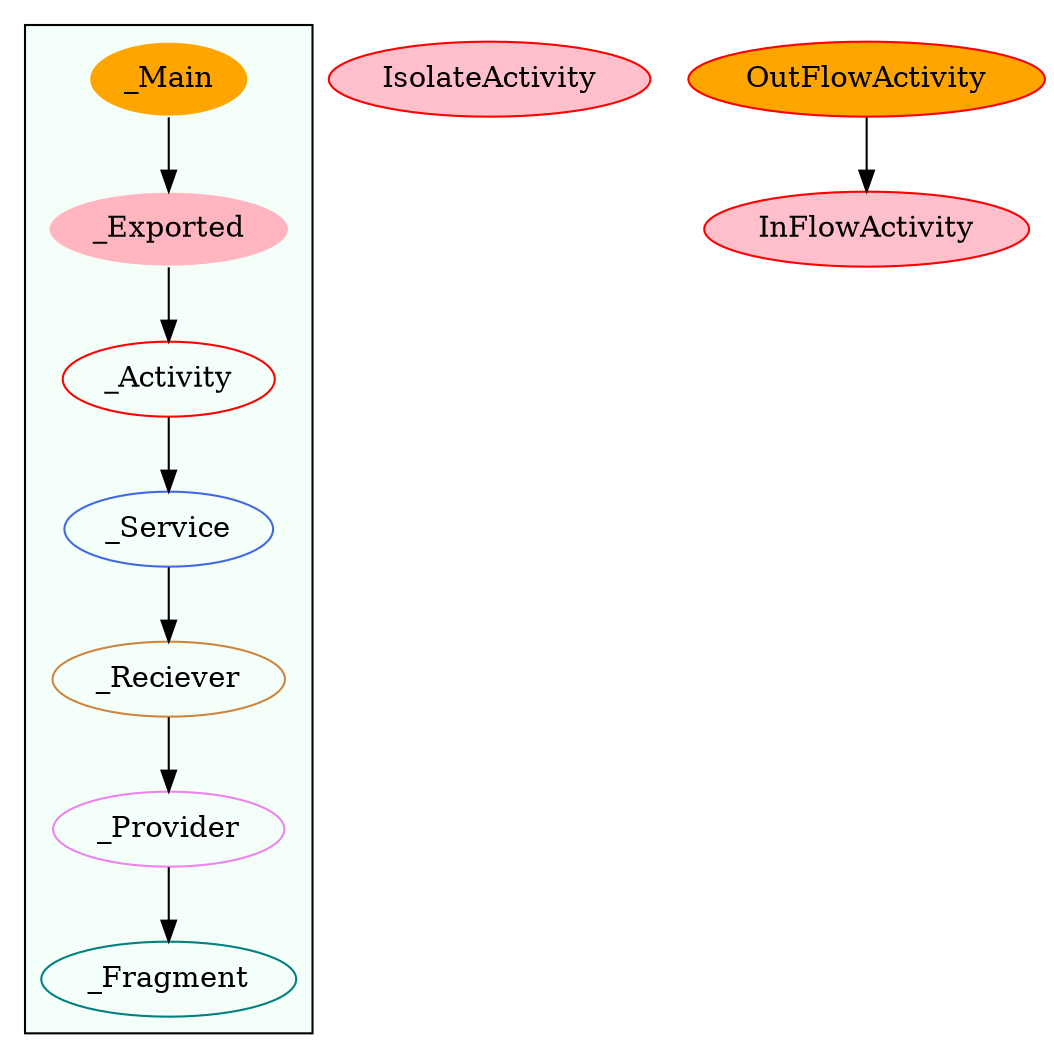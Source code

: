 digraph G {
subgraph cluster_legend{ 
bgcolor=mintcream;
_Activity[color = red];
_Service[color = royalblue];
_Provider[color = violet];
_Reciever[color = peru];
_Fragment[color = teal];
_Main[style=filled, fillcolor=orange, color = mintcream];
_Exported[style=filled, fillcolor=lightpink, color = mintcream];
_Main -> _Exported -> _Activity -> _Service -> _Reciever -> _Provider -> _Fragment; 
}
IsolateActivity[style=filled, fillcolor=pink, color = red];
OutFlowActivity[style=filled, fillcolor=orange, color = red];
InFlowActivity[style=filled, fillcolor=pink, color = red];
OutFlowActivity->InFlowActivity;
}
